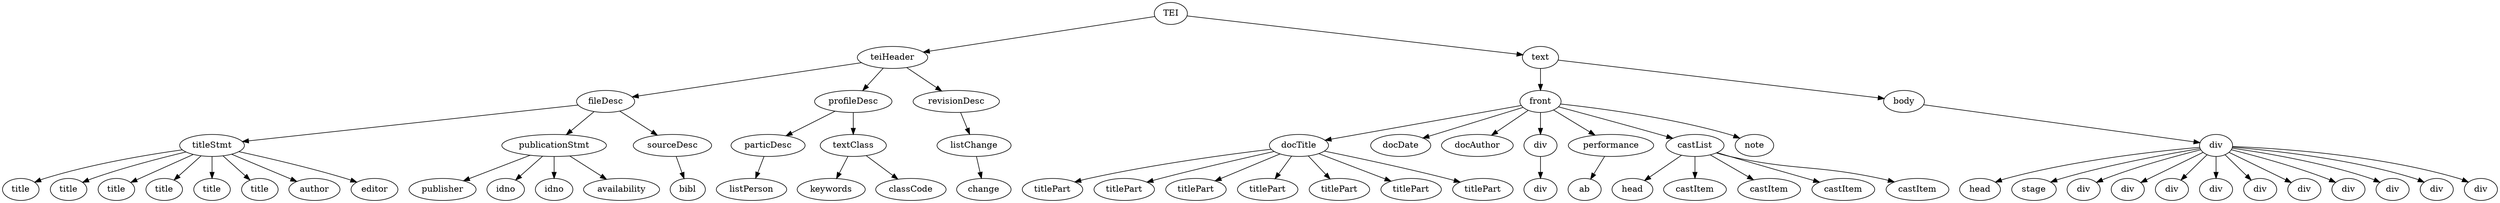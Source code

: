 digraph Tree {
	"t0" [label = "TEI"];
	"t1" [label = "teiHeader"];
	"t2" [label = "fileDesc"];
	"t3" [label = "titleStmt"];
	"t4" [label = "title"];
	"t5" [label = "title"];
	"t6" [label = "title"];
	"t7" [label = "title"];
	"t8" [label = "title"];
	"t9" [label = "title"];
	"t10" [label = "author"];
	"t11" [label = "editor"];
	"t12" [label = "publicationStmt"];
	"t13" [label = "publisher"];
	"t14" [label = "idno"];
	"t15" [label = "idno"];
	"t16" [label = "availability"];
	"t17" [label = "sourceDesc"];
	"t18" [label = "bibl"];
	"t19" [label = "profileDesc"];
	"t20" [label = "particDesc"];
	"t21" [label = "listPerson"];
	"t22" [label = "textClass"];
	"t23" [label = "keywords"];
	"t24" [label = "classCode"];
	"t25" [label = "revisionDesc"];
	"t26" [label = "listChange"];
	"t27" [label = "change"];
	"t28" [label = "text"];
	"t29" [label = "front"];
	"t30" [label = "docTitle"];
	"t31" [label = "titlePart"];
	"t32" [label = "titlePart"];
	"t33" [label = "titlePart"];
	"t34" [label = "titlePart"];
	"t35" [label = "titlePart"];
	"t36" [label = "titlePart"];
	"t37" [label = "titlePart"];
	"t38" [label = "docDate"];
	"t39" [label = "docAuthor"];
	"t40" [label = "div"];
	"t41" [label = "div"];
	"t42" [label = "performance"];
	"t43" [label = "ab"];
	"t44" [label = "castList"];
	"t45" [label = "head"];
	"t46" [label = "castItem"];
	"t47" [label = "castItem"];
	"t48" [label = "castItem"];
	"t49" [label = "castItem"];
	"t50" [label = "note"];
	"t51" [label = "body"];
	"t52" [label = "div"];
	"t53" [label = "head"];
	"t54" [label = "stage"];
	"t55" [label = "div"];
	"t56" [label = "div"];
	"t57" [label = "div"];
	"t58" [label = "div"];
	"t59" [label = "div"];
	"t60" [label = "div"];
	"t61" [label = "div"];
	"t62" [label = "div"];
	"t63" [label = "div"];
	"t64" [label = "div"];
	"t0" -> "t1";
	"t1" -> "t2";
	"t2" -> "t3";
	"t3" -> "t4";
	"t3" -> "t5";
	"t3" -> "t6";
	"t3" -> "t7";
	"t3" -> "t8";
	"t3" -> "t9";
	"t3" -> "t10";
	"t3" -> "t11";
	"t2" -> "t12";
	"t12" -> "t13";
	"t12" -> "t14";
	"t12" -> "t15";
	"t12" -> "t16";
	"t2" -> "t17";
	"t17" -> "t18";
	"t1" -> "t19";
	"t19" -> "t20";
	"t20" -> "t21";
	"t19" -> "t22";
	"t22" -> "t23";
	"t22" -> "t24";
	"t1" -> "t25";
	"t25" -> "t26";
	"t26" -> "t27";
	"t0" -> "t28";
	"t28" -> "t29";
	"t29" -> "t30";
	"t30" -> "t31";
	"t30" -> "t32";
	"t30" -> "t33";
	"t30" -> "t34";
	"t30" -> "t35";
	"t30" -> "t36";
	"t30" -> "t37";
	"t29" -> "t38";
	"t29" -> "t39";
	"t29" -> "t40";
	"t40" -> "t41";
	"t29" -> "t42";
	"t42" -> "t43";
	"t29" -> "t44";
	"t44" -> "t45";
	"t44" -> "t46";
	"t44" -> "t47";
	"t44" -> "t48";
	"t44" -> "t49";
	"t29" -> "t50";
	"t28" -> "t51";
	"t51" -> "t52";
	"t52" -> "t53";
	"t52" -> "t54";
	"t52" -> "t55";
	"t52" -> "t56";
	"t52" -> "t57";
	"t52" -> "t58";
	"t52" -> "t59";
	"t52" -> "t60";
	"t52" -> "t61";
	"t52" -> "t62";
	"t52" -> "t63";
	"t52" -> "t64";
}
